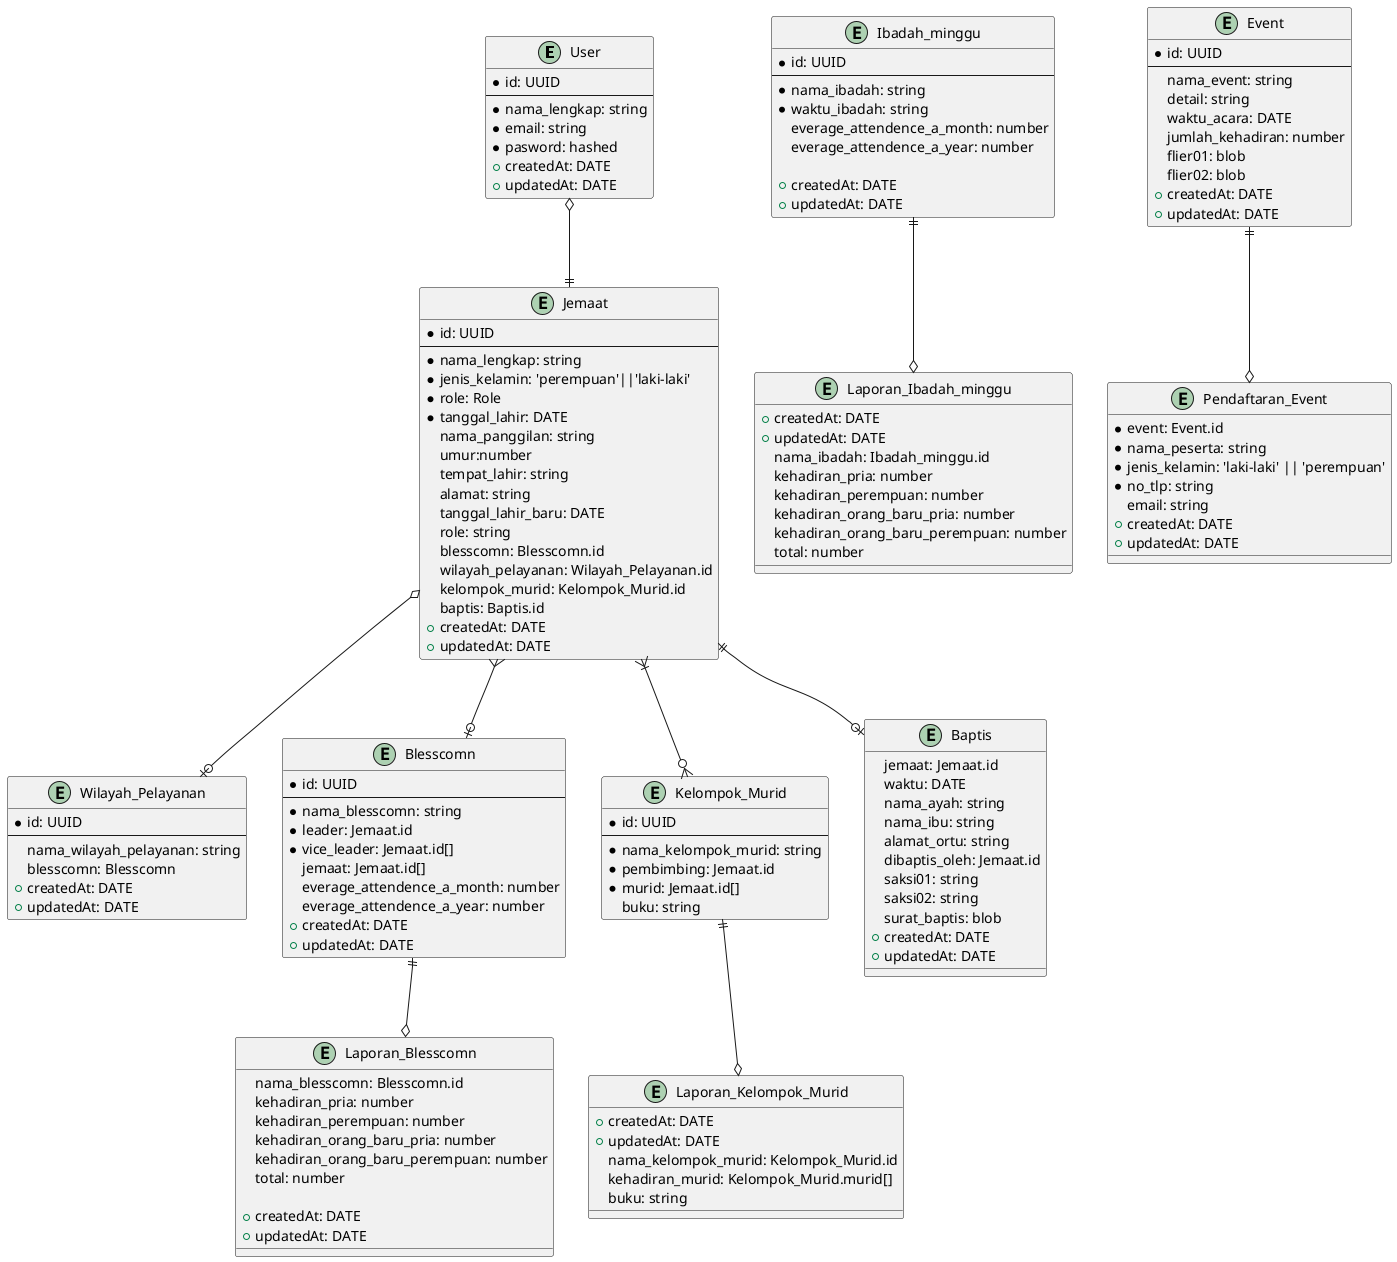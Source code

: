 @startuml GKKD-C
entity User{
    * id: UUID
    --
    * nama_lengkap: string
    * email: string
    * pasword: hashed
    + createdAt: DATE
    + updatedAt: DATE
}

entity Jemaat{
    * id: UUID
    --
    * nama_lengkap: string
    * jenis_kelamin: 'perempuan'||'laki-laki'
    * role: Role
    * tanggal_lahir: DATE
    nama_panggilan: string
    umur:number
    tempat_lahir: string
    alamat: string
    tanggal_lahir_baru: DATE
    role: string
    blesscomn: Blesscomn.id
    wilayah_pelayanan: Wilayah_Pelayanan.id
    kelompok_murid: Kelompok_Murid.id
    baptis: Baptis.id
    + createdAt: DATE
    + updatedAt: DATE
}

entity Wilayah_Pelayanan{
    * id: UUID
    --
    nama_wilayah_pelayanan: string
    blesscomn: Blesscomn
    + createdAt: DATE
    + updatedAt: DATE
}

entity Blesscomn{
    * id: UUID
    --
    * nama_blesscomn: string
    * leader: Jemaat.id
    * vice_leader: Jemaat.id[]
    jemaat: Jemaat.id[]
    everage_attendence_a_month: number
    everage_attendence_a_year: number
    + createdAt: DATE
    + updatedAt: DATE
}

entity Laporan_Blesscomn{
    nama_blesscomn: Blesscomn.id
    kehadiran_pria: number
    kehadiran_perempuan: number
    kehadiran_orang_baru_pria: number
    kehadiran_orang_baru_perempuan: number
    total: number

    + createdAt: DATE
    + updatedAt: DATE
}

entity Ibadah_minggu{
    * id: UUID
    --
    * nama_ibadah: string
    * waktu_ibadah: string
    everage_attendence_a_month: number
    everage_attendence_a_year: number

    + createdAt: DATE
    + updatedAt: DATE
}

entity Laporan_Ibadah_minggu{
    + createdAt: DATE
    + updatedAt: DATE
    nama_ibadah: Ibadah_minggu.id
    kehadiran_pria: number
    kehadiran_perempuan: number
    kehadiran_orang_baru_pria: number
    kehadiran_orang_baru_perempuan: number
    total: number

}

entity Kelompok_Murid{
    * id: UUID
    --
    * nama_kelompok_murid: string
    * pembimbing: Jemaat.id
    * murid: Jemaat.id[]
    buku: string
}

entity Laporan_Kelompok_Murid{
    + createdAt: DATE
    + updatedAt: DATE
    nama_kelompok_murid: Kelompok_Murid.id
    kehadiran_murid: Kelompok_Murid.murid[]
    buku: string
}

entity Event{
    * id: UUID
    --
    nama_event: string
    detail: string
    waktu_acara: DATE
    jumlah_kehadiran: number
    flier01: blob
    flier02: blob
    + createdAt: DATE
    + updatedAt: DATE
}

entity Pendaftaran_Event{
    * event: Event.id
    * nama_peserta: string
    * jenis_kelamin: 'laki-laki' || 'perempuan'
    * no_tlp: string
    email: string
    + createdAt: DATE
    + updatedAt: DATE  
}

entity Baptis{
    jemaat: Jemaat.id
    waktu: DATE
    nama_ayah: string
    nama_ibu: string
    alamat_ortu: string
    dibaptis_oleh: Jemaat.id
    saksi01: string
    saksi02: string
    surat_baptis: blob
    + createdAt: DATE
    + updatedAt: DATE
}

User o--|| Jemaat
Jemaat }--o| Blesscomn
Jemaat ||--o| Baptis
Jemaat }|--o{ Kelompok_Murid
Jemaat o--o| Wilayah_Pelayanan

Blesscomn ||--o Laporan_Blesscomn
Kelompok_Murid ||--o Laporan_Kelompok_Murid

Ibadah_minggu ||--o Laporan_Ibadah_minggu
Event ||--o Pendaftaran_Event
@enduml